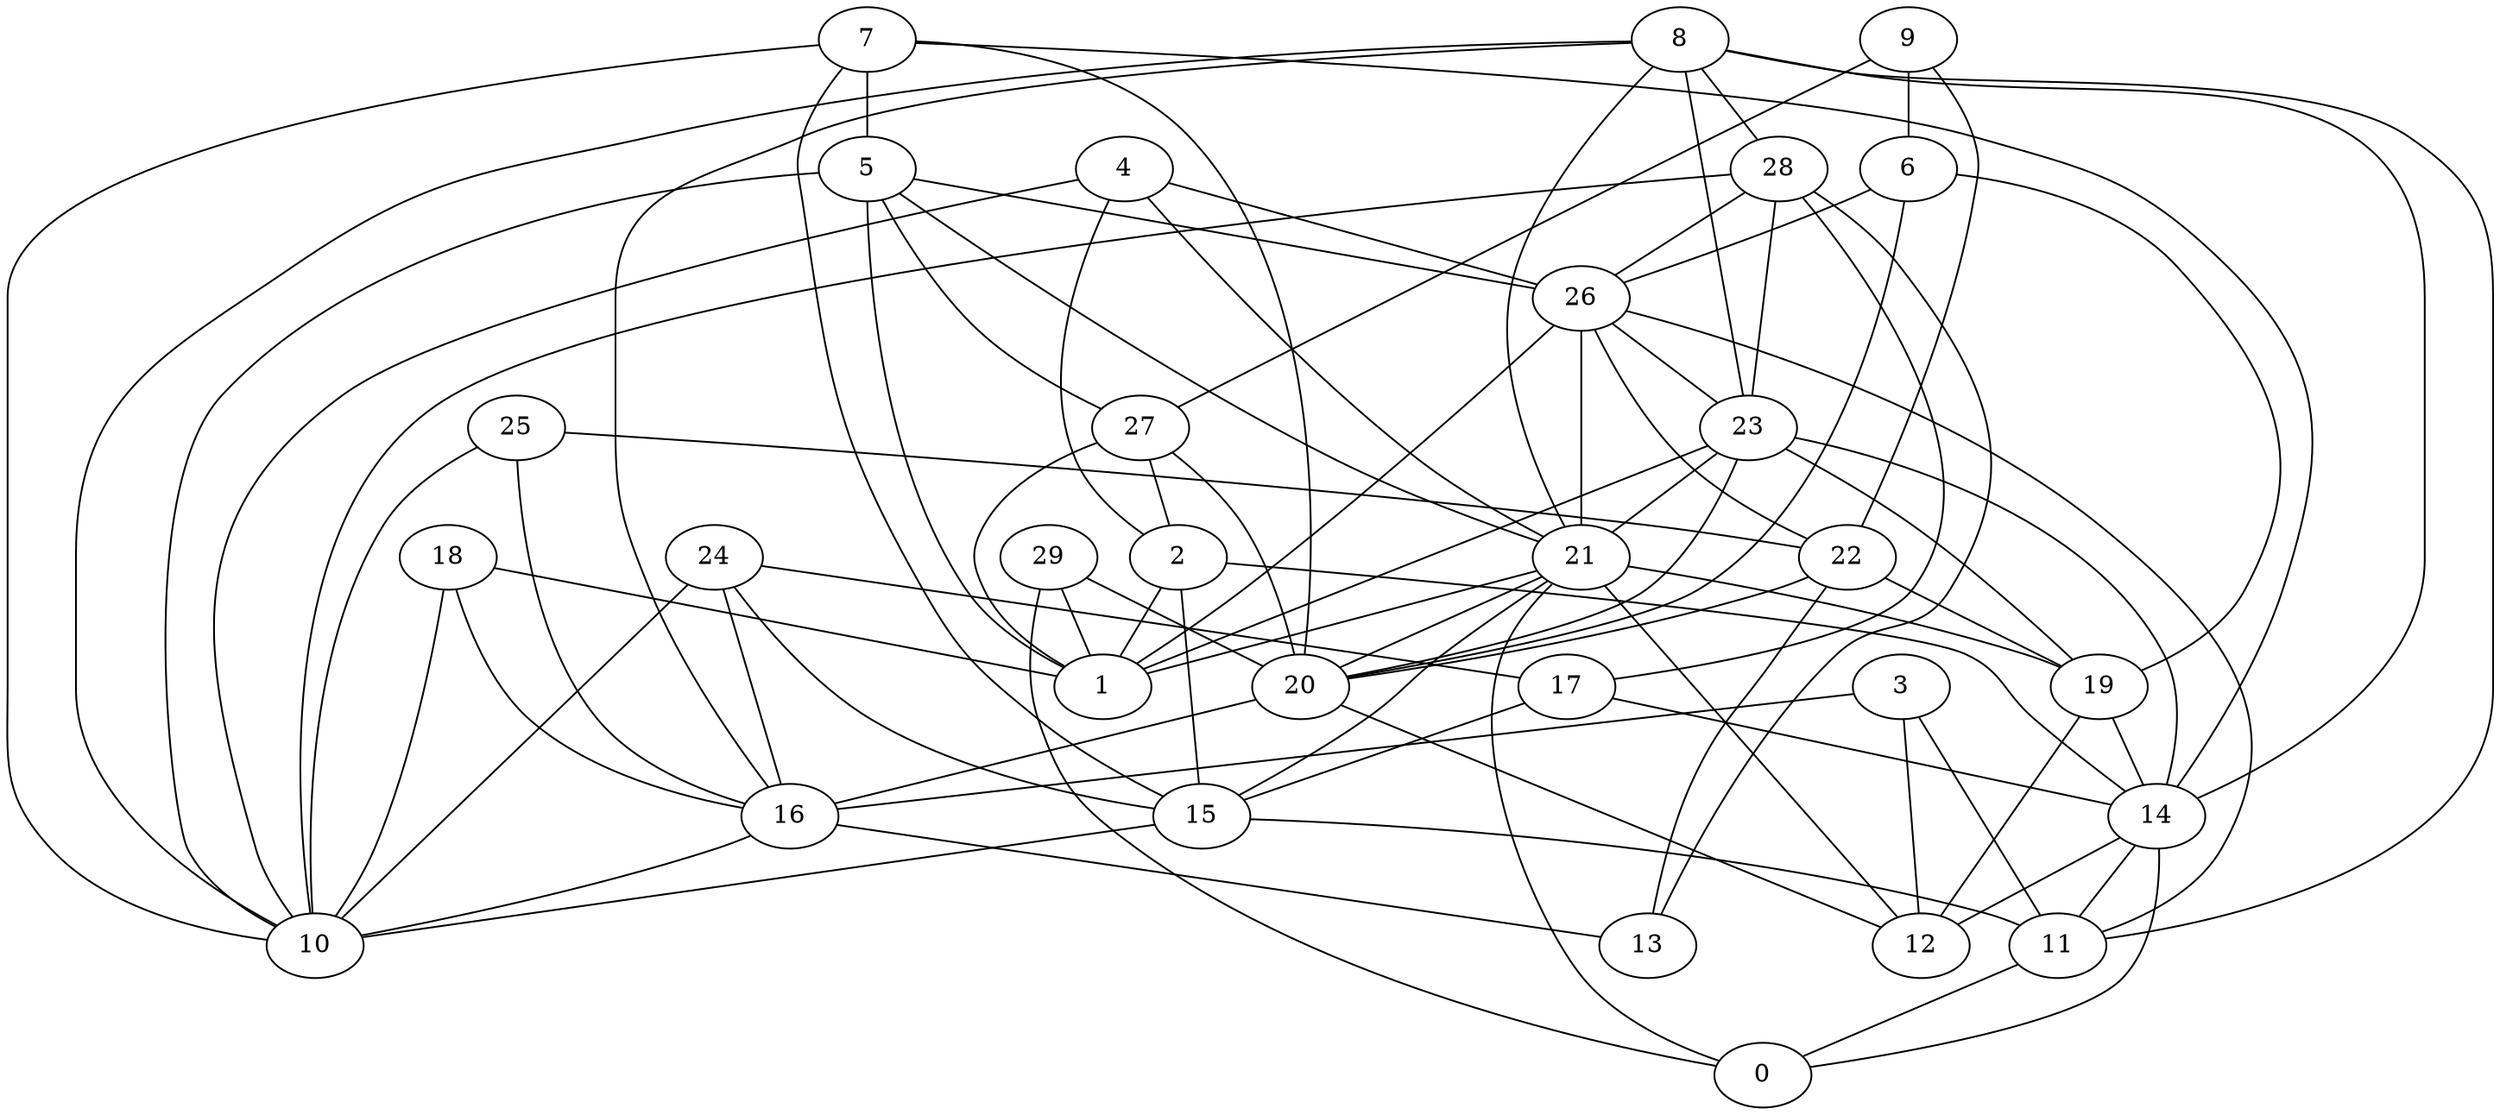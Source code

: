 digraph GG_graph {

subgraph G_graph {
edge [color = black]
"27" -> "2" [dir = none]
"27" -> "1" [dir = none]
"27" -> "20" [dir = none]
"20" -> "16" [dir = none]
"20" -> "12" [dir = none]
"4" -> "10" [dir = none]
"4" -> "21" [dir = none]
"4" -> "26" [dir = none]
"4" -> "2" [dir = none]
"5" -> "10" [dir = none]
"5" -> "26" [dir = none]
"5" -> "1" [dir = none]
"5" -> "21" [dir = none]
"5" -> "27" [dir = none]
"9" -> "22" [dir = none]
"9" -> "6" [dir = none]
"9" -> "27" [dir = none]
"22" -> "20" [dir = none]
"22" -> "19" [dir = none]
"22" -> "13" [dir = none]
"17" -> "15" [dir = none]
"17" -> "14" [dir = none]
"19" -> "14" [dir = none]
"19" -> "12" [dir = none]
"7" -> "20" [dir = none]
"7" -> "14" [dir = none]
"7" -> "15" [dir = none]
"7" -> "10" [dir = none]
"7" -> "5" [dir = none]
"28" -> "13" [dir = none]
"28" -> "26" [dir = none]
"28" -> "17" [dir = none]
"28" -> "23" [dir = none]
"28" -> "10" [dir = none]
"8" -> "10" [dir = none]
"8" -> "23" [dir = none]
"8" -> "21" [dir = none]
"8" -> "11" [dir = none]
"8" -> "28" [dir = none]
"8" -> "16" [dir = none]
"8" -> "14" [dir = none]
"14" -> "0" [dir = none]
"14" -> "11" [dir = none]
"14" -> "12" [dir = none]
"26" -> "1" [dir = none]
"26" -> "21" [dir = none]
"26" -> "11" [dir = none]
"26" -> "23" [dir = none]
"26" -> "22" [dir = none]
"18" -> "16" [dir = none]
"18" -> "10" [dir = none]
"18" -> "1" [dir = none]
"11" -> "0" [dir = none]
"6" -> "26" [dir = none]
"6" -> "19" [dir = none]
"6" -> "20" [dir = none]
"3" -> "16" [dir = none]
"3" -> "12" [dir = none]
"3" -> "11" [dir = none]
"16" -> "13" [dir = none]
"16" -> "10" [dir = none]
"15" -> "11" [dir = none]
"15" -> "10" [dir = none]
"29" -> "0" [dir = none]
"29" -> "20" [dir = none]
"29" -> "1" [dir = none]
"24" -> "16" [dir = none]
"24" -> "15" [dir = none]
"24" -> "10" [dir = none]
"24" -> "17" [dir = none]
"2" -> "14" [dir = none]
"2" -> "1" [dir = none]
"2" -> "15" [dir = none]
"25" -> "22" [dir = none]
"25" -> "16" [dir = none]
"25" -> "10" [dir = none]
"21" -> "20" [dir = none]
"21" -> "12" [dir = none]
"21" -> "0" [dir = none]
"21" -> "15" [dir = none]
"21" -> "1" [dir = none]
"21" -> "19" [dir = none]
"23" -> "1" [dir = none]
"23" -> "19" [dir = none]
"23" -> "14" [dir = none]
"23" -> "20" [dir = none]
"23" -> "21" [dir = none]
}

}
